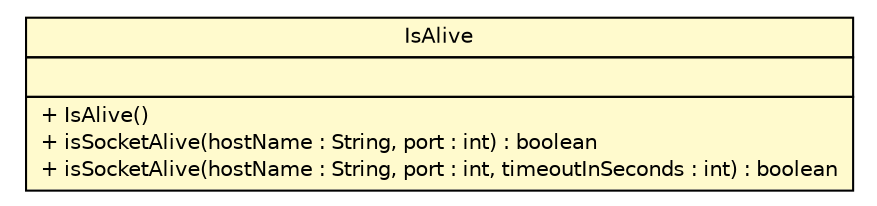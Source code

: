 #!/usr/local/bin/dot
#
# Class diagram 
# Generated by UMLGraph version R5_6-24-gf6e263 (http://www.umlgraph.org/)
#

digraph G {
	edge [fontname="Helvetica",fontsize=10,labelfontname="Helvetica",labelfontsize=10];
	node [fontname="Helvetica",fontsize=10,shape=plaintext];
	nodesep=0.25;
	ranksep=0.5;
	// cn.home1.test.IsAlive
	c177 [label=<<table title="cn.home1.test.IsAlive" border="0" cellborder="1" cellspacing="0" cellpadding="2" port="p" bgcolor="lemonChiffon" href="./IsAlive.html">
		<tr><td><table border="0" cellspacing="0" cellpadding="1">
<tr><td align="center" balign="center"> IsAlive </td></tr>
		</table></td></tr>
		<tr><td><table border="0" cellspacing="0" cellpadding="1">
<tr><td align="left" balign="left">  </td></tr>
		</table></td></tr>
		<tr><td><table border="0" cellspacing="0" cellpadding="1">
<tr><td align="left" balign="left"> + IsAlive() </td></tr>
<tr><td align="left" balign="left"> + isSocketAlive(hostName : String, port : int) : boolean </td></tr>
<tr><td align="left" balign="left"> + isSocketAlive(hostName : String, port : int, timeoutInSeconds : int) : boolean </td></tr>
		</table></td></tr>
		</table>>, URL="./IsAlive.html", fontname="Helvetica", fontcolor="black", fontsize=10.0];
}

